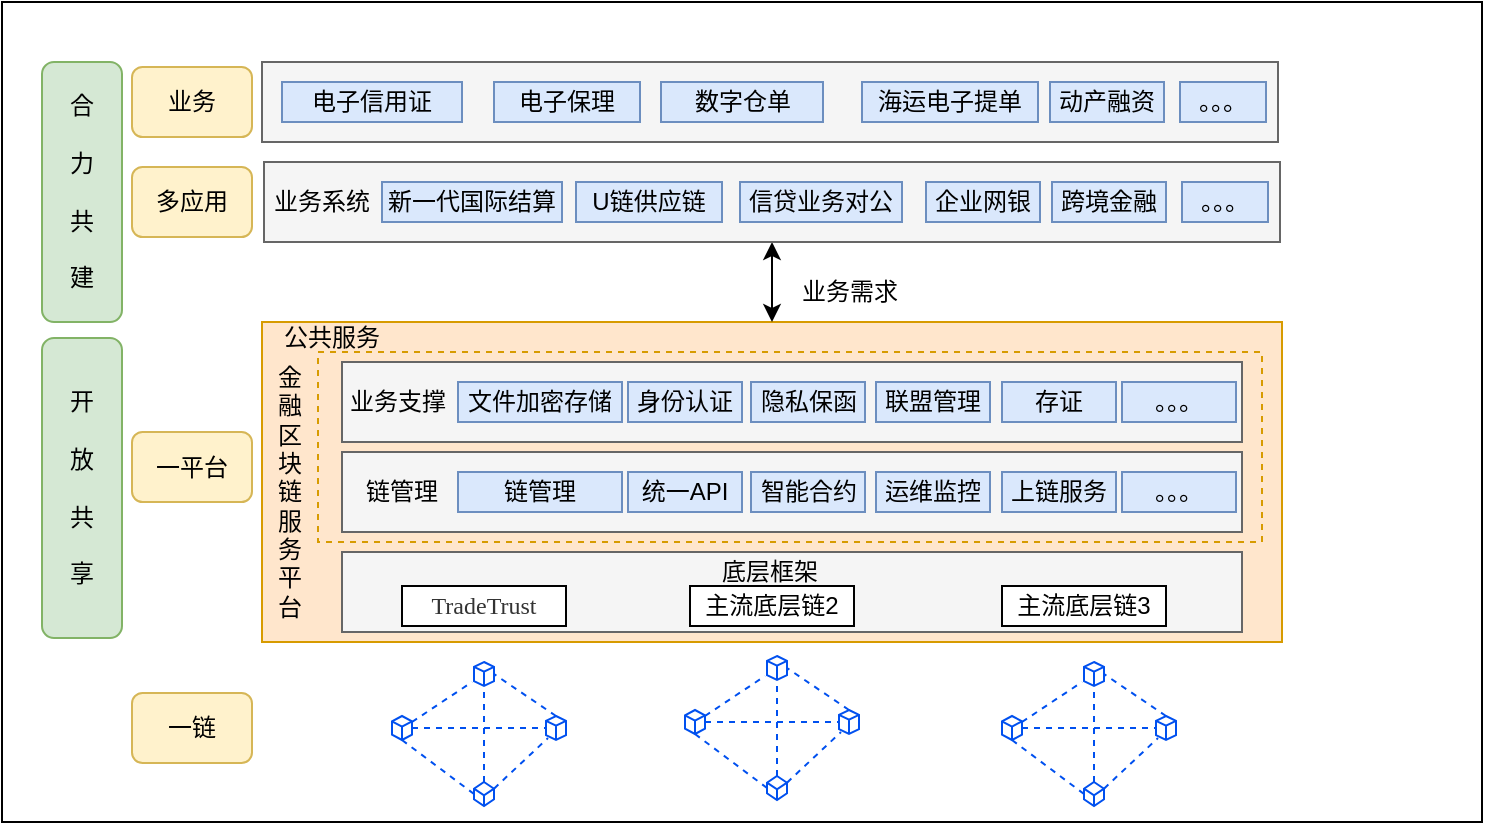 <mxfile version="24.7.6">
  <diagram name="第 1 页" id="HVEd149PK0xNTbG2jpzg">
    <mxGraphModel dx="954" dy="496" grid="1" gridSize="10" guides="1" tooltips="1" connect="1" arrows="1" fold="1" page="1" pageScale="1" pageWidth="827" pageHeight="1169" math="0" shadow="0">
      <root>
        <mxCell id="0" />
        <mxCell id="1" parent="0" />
        <mxCell id="_ynqaItv0I7GKupnkFLt-1" value="" style="rounded=0;whiteSpace=wrap;html=1;" parent="1" vertex="1">
          <mxGeometry x="30" y="110" width="740" height="410" as="geometry" />
        </mxCell>
        <mxCell id="_ynqaItv0I7GKupnkFLt-2" value="开&lt;div&gt;&lt;br&gt;&lt;/div&gt;&lt;div&gt;放&lt;div&gt;&lt;br&gt;&lt;/div&gt;&lt;div&gt;共&lt;/div&gt;&lt;div&gt;&lt;br&gt;&lt;/div&gt;&lt;div&gt;享&lt;/div&gt;&lt;/div&gt;" style="rounded=1;whiteSpace=wrap;html=1;fillColor=#d5e8d4;strokeColor=#82b366;" parent="1" vertex="1">
          <mxGeometry x="50" y="278" width="40" height="150" as="geometry" />
        </mxCell>
        <mxCell id="_ynqaItv0I7GKupnkFLt-3" value="合&lt;div&gt;&lt;br&gt;&lt;/div&gt;&lt;div&gt;力&lt;div&gt;&lt;br&gt;&lt;/div&gt;&lt;div&gt;共&lt;/div&gt;&lt;div&gt;&lt;br&gt;&lt;/div&gt;&lt;div&gt;建&lt;/div&gt;&lt;/div&gt;" style="rounded=1;whiteSpace=wrap;html=1;fillColor=#d5e8d4;strokeColor=#82b366;" parent="1" vertex="1">
          <mxGeometry x="50" y="140" width="40" height="130" as="geometry" />
        </mxCell>
        <mxCell id="_ynqaItv0I7GKupnkFLt-4" value="" style="rounded=0;whiteSpace=wrap;html=1;fillColor=#ffe6cc;strokeColor=#d79b00;" parent="1" vertex="1">
          <mxGeometry x="160" y="270" width="510" height="160" as="geometry" />
        </mxCell>
        <mxCell id="_ynqaItv0I7GKupnkFLt-5" value="一平台" style="rounded=1;whiteSpace=wrap;html=1;fillColor=#fff2cc;strokeColor=#d6b656;" parent="1" vertex="1">
          <mxGeometry x="95" y="325" width="60" height="35" as="geometry" />
        </mxCell>
        <mxCell id="_ynqaItv0I7GKupnkFLt-6" value="金&lt;div&gt;融&lt;/div&gt;&lt;div&gt;区&lt;/div&gt;&lt;div&gt;块&lt;/div&gt;&lt;div&gt;链&lt;/div&gt;&lt;div&gt;服&lt;/div&gt;&lt;div&gt;务&lt;/div&gt;&lt;div&gt;平&lt;/div&gt;&lt;div&gt;台&lt;/div&gt;" style="text;html=1;align=center;verticalAlign=middle;whiteSpace=wrap;rounded=0;" parent="1" vertex="1">
          <mxGeometry x="160" y="285" width="28" height="140" as="geometry" />
        </mxCell>
        <mxCell id="_ynqaItv0I7GKupnkFLt-7" value="" style="rounded=0;whiteSpace=wrap;html=1;dashed=1;fillColor=#ffe6cc;strokeColor=#d79b00;" parent="1" vertex="1">
          <mxGeometry x="188" y="285" width="472" height="95" as="geometry" />
        </mxCell>
        <mxCell id="_ynqaItv0I7GKupnkFLt-8" value="" style="rounded=0;whiteSpace=wrap;html=1;fillColor=#f5f5f5;fontColor=#333333;strokeColor=#666666;" parent="1" vertex="1">
          <mxGeometry x="200" y="290" width="450" height="40" as="geometry" />
        </mxCell>
        <mxCell id="_ynqaItv0I7GKupnkFLt-9" value="" style="rounded=0;whiteSpace=wrap;html=1;fillColor=#f5f5f5;fontColor=#333333;strokeColor=#666666;" parent="1" vertex="1">
          <mxGeometry x="200" y="335" width="450" height="40" as="geometry" />
        </mxCell>
        <mxCell id="_ynqaItv0I7GKupnkFLt-10" value="文件加密存储" style="rounded=0;whiteSpace=wrap;html=1;fillColor=#dae8fc;strokeColor=#6c8ebf;" parent="1" vertex="1">
          <mxGeometry x="258" y="300" width="82" height="20" as="geometry" />
        </mxCell>
        <mxCell id="_ynqaItv0I7GKupnkFLt-11" value="业务支撑" style="text;html=1;align=center;verticalAlign=middle;whiteSpace=wrap;rounded=0;" parent="1" vertex="1">
          <mxGeometry x="198" y="295" width="60" height="30" as="geometry" />
        </mxCell>
        <mxCell id="-gDNM5G--wo878solXUZ-1" value="身份认证" style="rounded=0;whiteSpace=wrap;html=1;fillColor=#dae8fc;strokeColor=#6c8ebf;" vertex="1" parent="1">
          <mxGeometry x="343" y="300" width="57" height="20" as="geometry" />
        </mxCell>
        <mxCell id="-gDNM5G--wo878solXUZ-2" value="隐私保函" style="rounded=0;whiteSpace=wrap;html=1;fillColor=#dae8fc;strokeColor=#6c8ebf;" vertex="1" parent="1">
          <mxGeometry x="404.5" y="300" width="57" height="20" as="geometry" />
        </mxCell>
        <mxCell id="-gDNM5G--wo878solXUZ-3" value="联盟管理" style="rounded=0;whiteSpace=wrap;html=1;fillColor=#dae8fc;strokeColor=#6c8ebf;" vertex="1" parent="1">
          <mxGeometry x="467" y="300" width="57" height="20" as="geometry" />
        </mxCell>
        <mxCell id="-gDNM5G--wo878solXUZ-4" value="存证" style="rounded=0;whiteSpace=wrap;html=1;fillColor=#dae8fc;strokeColor=#6c8ebf;" vertex="1" parent="1">
          <mxGeometry x="530" y="300" width="57" height="20" as="geometry" />
        </mxCell>
        <mxCell id="-gDNM5G--wo878solXUZ-5" value="。。。" style="rounded=0;whiteSpace=wrap;html=1;fillColor=#dae8fc;strokeColor=#6c8ebf;" vertex="1" parent="1">
          <mxGeometry x="590" y="300" width="57" height="20" as="geometry" />
        </mxCell>
        <mxCell id="-gDNM5G--wo878solXUZ-8" value="链管理" style="rounded=0;whiteSpace=wrap;html=1;fillColor=#dae8fc;strokeColor=#6c8ebf;" vertex="1" parent="1">
          <mxGeometry x="258" y="345" width="82" height="20" as="geometry" />
        </mxCell>
        <mxCell id="-gDNM5G--wo878solXUZ-9" value="统一API" style="rounded=0;whiteSpace=wrap;html=1;fillColor=#dae8fc;strokeColor=#6c8ebf;" vertex="1" parent="1">
          <mxGeometry x="343" y="345" width="57" height="20" as="geometry" />
        </mxCell>
        <mxCell id="-gDNM5G--wo878solXUZ-10" value="智能合约" style="rounded=0;whiteSpace=wrap;html=1;fillColor=#dae8fc;strokeColor=#6c8ebf;" vertex="1" parent="1">
          <mxGeometry x="404.5" y="345" width="57" height="20" as="geometry" />
        </mxCell>
        <mxCell id="-gDNM5G--wo878solXUZ-11" value="运维监控" style="rounded=0;whiteSpace=wrap;html=1;fillColor=#dae8fc;strokeColor=#6c8ebf;" vertex="1" parent="1">
          <mxGeometry x="467" y="345" width="57" height="20" as="geometry" />
        </mxCell>
        <mxCell id="-gDNM5G--wo878solXUZ-12" value="上链服务" style="rounded=0;whiteSpace=wrap;html=1;fillColor=#dae8fc;strokeColor=#6c8ebf;" vertex="1" parent="1">
          <mxGeometry x="530" y="345" width="57" height="20" as="geometry" />
        </mxCell>
        <mxCell id="-gDNM5G--wo878solXUZ-13" value="。。。" style="rounded=0;whiteSpace=wrap;html=1;fillColor=#dae8fc;strokeColor=#6c8ebf;" vertex="1" parent="1">
          <mxGeometry x="590" y="345" width="57" height="20" as="geometry" />
        </mxCell>
        <mxCell id="-gDNM5G--wo878solXUZ-14" value="链管理" style="text;html=1;align=center;verticalAlign=middle;whiteSpace=wrap;rounded=0;" vertex="1" parent="1">
          <mxGeometry x="200" y="340" width="60" height="30" as="geometry" />
        </mxCell>
        <mxCell id="-gDNM5G--wo878solXUZ-15" value="" style="rounded=0;whiteSpace=wrap;html=1;fillColor=#f5f5f5;fontColor=#333333;strokeColor=#666666;" vertex="1" parent="1">
          <mxGeometry x="200" y="385" width="450" height="40" as="geometry" />
        </mxCell>
        <mxCell id="-gDNM5G--wo878solXUZ-16" value="底层框架" style="text;html=1;align=center;verticalAlign=middle;whiteSpace=wrap;rounded=0;" vertex="1" parent="1">
          <mxGeometry x="384" y="380" width="60" height="30" as="geometry" />
        </mxCell>
        <mxCell id="-gDNM5G--wo878solXUZ-17" value="&lt;span style=&quot;color: rgb(51, 51, 51); font-family: 宋体; text-align: justify; text-indent: 32px;&quot;&gt;&lt;font style=&quot;font-size: 12px;&quot;&gt;TradeTrust&lt;/font&gt;&lt;/span&gt;" style="rounded=0;whiteSpace=wrap;html=1;" vertex="1" parent="1">
          <mxGeometry x="230" y="402" width="82" height="20" as="geometry" />
        </mxCell>
        <mxCell id="-gDNM5G--wo878solXUZ-18" value="主流底层链2" style="rounded=0;whiteSpace=wrap;html=1;" vertex="1" parent="1">
          <mxGeometry x="374" y="402" width="82" height="20" as="geometry" />
        </mxCell>
        <mxCell id="-gDNM5G--wo878solXUZ-19" value="主流底层链3" style="rounded=0;whiteSpace=wrap;html=1;" vertex="1" parent="1">
          <mxGeometry x="530" y="402" width="82" height="20" as="geometry" />
        </mxCell>
        <mxCell id="-gDNM5G--wo878solXUZ-20" value="" style="html=1;shape=mxgraph.basic.isocube;isoAngle=15;strokeColor=#0050EF;" vertex="1" parent="1">
          <mxGeometry x="266" y="440" width="10" height="12" as="geometry" />
        </mxCell>
        <mxCell id="-gDNM5G--wo878solXUZ-21" value="" style="endArrow=none;html=1;rounded=0;dashed=1;strokeColor=#0050EF;" edge="1" parent="1">
          <mxGeometry width="50" height="50" relative="1" as="geometry">
            <mxPoint x="235" y="470" as="sourcePoint" />
            <mxPoint x="265" y="450" as="targetPoint" />
          </mxGeometry>
        </mxCell>
        <mxCell id="-gDNM5G--wo878solXUZ-22" value="" style="html=1;shape=mxgraph.basic.isocube;isoAngle=16.5;strokeColor=#0050EF;" vertex="1" parent="1">
          <mxGeometry x="225" y="467" width="10" height="12" as="geometry" />
        </mxCell>
        <mxCell id="-gDNM5G--wo878solXUZ-23" value="" style="html=1;shape=mxgraph.basic.isocube;isoAngle=20.5;strokeColor=#0050EF;" vertex="1" parent="1">
          <mxGeometry x="266" y="500" width="10" height="12" as="geometry" />
        </mxCell>
        <mxCell id="-gDNM5G--wo878solXUZ-24" value="" style="html=1;shape=mxgraph.basic.isocube;isoAngle=15;strokeColor=#0050EF;" vertex="1" parent="1">
          <mxGeometry x="302" y="467" width="10" height="12" as="geometry" />
        </mxCell>
        <mxCell id="-gDNM5G--wo878solXUZ-26" value="" style="endArrow=none;html=1;rounded=0;entryX=1;entryY=0.5;entryDx=0;entryDy=0;entryPerimeter=0;exitX=0.5;exitY=0;exitDx=0;exitDy=0;exitPerimeter=0;dashed=1;strokeColor=#0050EF;" edge="1" parent="1" source="-gDNM5G--wo878solXUZ-24" target="-gDNM5G--wo878solXUZ-20">
          <mxGeometry width="50" height="50" relative="1" as="geometry">
            <mxPoint x="245" y="480" as="sourcePoint" />
            <mxPoint x="275" y="460" as="targetPoint" />
          </mxGeometry>
        </mxCell>
        <mxCell id="-gDNM5G--wo878solXUZ-27" value="" style="endArrow=none;html=1;rounded=0;exitX=0.5;exitY=1;exitDx=0;exitDy=0;exitPerimeter=0;entryX=0;entryY=0.5;entryDx=0;entryDy=0;entryPerimeter=0;dashed=1;strokeColor=#0050EF;" edge="1" parent="1" source="-gDNM5G--wo878solXUZ-22" target="-gDNM5G--wo878solXUZ-23">
          <mxGeometry width="50" height="50" relative="1" as="geometry">
            <mxPoint x="255" y="490" as="sourcePoint" />
            <mxPoint x="285" y="470" as="targetPoint" />
          </mxGeometry>
        </mxCell>
        <mxCell id="-gDNM5G--wo878solXUZ-28" value="" style="endArrow=none;html=1;rounded=0;exitX=0;exitY=0;exitDx=10;exitDy=3.336;exitPerimeter=0;dashed=1;strokeColor=#0050EF;" edge="1" parent="1" source="-gDNM5G--wo878solXUZ-23">
          <mxGeometry width="50" height="50" relative="1" as="geometry">
            <mxPoint x="280" y="500" as="sourcePoint" />
            <mxPoint x="303" y="478" as="targetPoint" />
          </mxGeometry>
        </mxCell>
        <mxCell id="-gDNM5G--wo878solXUZ-29" value="" style="endArrow=none;html=1;rounded=0;exitX=0.5;exitY=0;exitDx=0;exitDy=0;exitPerimeter=0;entryX=0.5;entryY=1;entryDx=0;entryDy=0;entryPerimeter=0;dashed=1;strokeColor=#0050EF;" edge="1" parent="1" source="-gDNM5G--wo878solXUZ-23" target="-gDNM5G--wo878solXUZ-20">
          <mxGeometry width="50" height="50" relative="1" as="geometry">
            <mxPoint x="240" y="489" as="sourcePoint" />
            <mxPoint x="276" y="516" as="targetPoint" />
          </mxGeometry>
        </mxCell>
        <mxCell id="-gDNM5G--wo878solXUZ-30" value="" style="endArrow=none;html=1;rounded=0;exitX=1;exitY=0.5;exitDx=0;exitDy=0;exitPerimeter=0;entryX=0;entryY=0.5;entryDx=0;entryDy=0;entryPerimeter=0;dashed=1;strokeColor=#0050EF;" edge="1" parent="1" source="-gDNM5G--wo878solXUZ-22" target="-gDNM5G--wo878solXUZ-24">
          <mxGeometry width="50" height="50" relative="1" as="geometry">
            <mxPoint x="250" y="499" as="sourcePoint" />
            <mxPoint x="286" y="526" as="targetPoint" />
          </mxGeometry>
        </mxCell>
        <mxCell id="-gDNM5G--wo878solXUZ-61" value="" style="html=1;shape=mxgraph.basic.isocube;isoAngle=15;strokeColor=#0050EF;" vertex="1" parent="1">
          <mxGeometry x="412.5" y="437" width="10" height="12" as="geometry" />
        </mxCell>
        <mxCell id="-gDNM5G--wo878solXUZ-62" value="" style="endArrow=none;html=1;rounded=0;dashed=1;strokeColor=#0050EF;" edge="1" parent="1">
          <mxGeometry width="50" height="50" relative="1" as="geometry">
            <mxPoint x="381.5" y="467" as="sourcePoint" />
            <mxPoint x="411.5" y="447" as="targetPoint" />
          </mxGeometry>
        </mxCell>
        <mxCell id="-gDNM5G--wo878solXUZ-63" value="" style="html=1;shape=mxgraph.basic.isocube;isoAngle=16.5;strokeColor=#0050EF;" vertex="1" parent="1">
          <mxGeometry x="371.5" y="464" width="10" height="12" as="geometry" />
        </mxCell>
        <mxCell id="-gDNM5G--wo878solXUZ-64" value="" style="html=1;shape=mxgraph.basic.isocube;isoAngle=20.5;strokeColor=#0050EF;" vertex="1" parent="1">
          <mxGeometry x="412.5" y="497" width="10" height="12" as="geometry" />
        </mxCell>
        <mxCell id="-gDNM5G--wo878solXUZ-65" value="" style="html=1;shape=mxgraph.basic.isocube;isoAngle=15;strokeColor=#0050EF;" vertex="1" parent="1">
          <mxGeometry x="448.5" y="464" width="10" height="12" as="geometry" />
        </mxCell>
        <mxCell id="-gDNM5G--wo878solXUZ-66" value="" style="endArrow=none;html=1;rounded=0;entryX=1;entryY=0.5;entryDx=0;entryDy=0;entryPerimeter=0;exitX=0.5;exitY=0;exitDx=0;exitDy=0;exitPerimeter=0;dashed=1;strokeColor=#0050EF;" edge="1" parent="1" source="-gDNM5G--wo878solXUZ-65" target="-gDNM5G--wo878solXUZ-61">
          <mxGeometry width="50" height="50" relative="1" as="geometry">
            <mxPoint x="391.5" y="477" as="sourcePoint" />
            <mxPoint x="421.5" y="457" as="targetPoint" />
          </mxGeometry>
        </mxCell>
        <mxCell id="-gDNM5G--wo878solXUZ-67" value="" style="endArrow=none;html=1;rounded=0;exitX=0.5;exitY=1;exitDx=0;exitDy=0;exitPerimeter=0;entryX=0;entryY=0.5;entryDx=0;entryDy=0;entryPerimeter=0;dashed=1;strokeColor=#0050EF;" edge="1" parent="1" source="-gDNM5G--wo878solXUZ-63" target="-gDNM5G--wo878solXUZ-64">
          <mxGeometry width="50" height="50" relative="1" as="geometry">
            <mxPoint x="401.5" y="487" as="sourcePoint" />
            <mxPoint x="431.5" y="467" as="targetPoint" />
          </mxGeometry>
        </mxCell>
        <mxCell id="-gDNM5G--wo878solXUZ-68" value="" style="endArrow=none;html=1;rounded=0;exitX=0;exitY=0;exitDx=10;exitDy=3.336;exitPerimeter=0;dashed=1;strokeColor=#0050EF;" edge="1" parent="1" source="-gDNM5G--wo878solXUZ-64">
          <mxGeometry width="50" height="50" relative="1" as="geometry">
            <mxPoint x="426.5" y="497" as="sourcePoint" />
            <mxPoint x="449.5" y="475" as="targetPoint" />
          </mxGeometry>
        </mxCell>
        <mxCell id="-gDNM5G--wo878solXUZ-69" value="" style="endArrow=none;html=1;rounded=0;exitX=0.5;exitY=0;exitDx=0;exitDy=0;exitPerimeter=0;entryX=0.5;entryY=1;entryDx=0;entryDy=0;entryPerimeter=0;dashed=1;strokeColor=#0050EF;" edge="1" parent="1" source="-gDNM5G--wo878solXUZ-64" target="-gDNM5G--wo878solXUZ-61">
          <mxGeometry width="50" height="50" relative="1" as="geometry">
            <mxPoint x="386.5" y="486" as="sourcePoint" />
            <mxPoint x="422.5" y="513" as="targetPoint" />
          </mxGeometry>
        </mxCell>
        <mxCell id="-gDNM5G--wo878solXUZ-70" value="" style="endArrow=none;html=1;rounded=0;exitX=1;exitY=0.5;exitDx=0;exitDy=0;exitPerimeter=0;entryX=0;entryY=0.5;entryDx=0;entryDy=0;entryPerimeter=0;dashed=1;strokeColor=#0050EF;" edge="1" parent="1" source="-gDNM5G--wo878solXUZ-63" target="-gDNM5G--wo878solXUZ-65">
          <mxGeometry width="50" height="50" relative="1" as="geometry">
            <mxPoint x="396.5" y="496" as="sourcePoint" />
            <mxPoint x="432.5" y="523" as="targetPoint" />
          </mxGeometry>
        </mxCell>
        <mxCell id="-gDNM5G--wo878solXUZ-71" value="" style="html=1;shape=mxgraph.basic.isocube;isoAngle=15;strokeColor=#0050EF;" vertex="1" parent="1">
          <mxGeometry x="571" y="440" width="10" height="12" as="geometry" />
        </mxCell>
        <mxCell id="-gDNM5G--wo878solXUZ-72" value="" style="endArrow=none;html=1;rounded=0;dashed=1;strokeColor=#0050EF;" edge="1" parent="1">
          <mxGeometry width="50" height="50" relative="1" as="geometry">
            <mxPoint x="540" y="470" as="sourcePoint" />
            <mxPoint x="570" y="450" as="targetPoint" />
          </mxGeometry>
        </mxCell>
        <mxCell id="-gDNM5G--wo878solXUZ-73" value="" style="html=1;shape=mxgraph.basic.isocube;isoAngle=16.5;strokeColor=#0050EF;" vertex="1" parent="1">
          <mxGeometry x="530" y="467" width="10" height="12" as="geometry" />
        </mxCell>
        <mxCell id="-gDNM5G--wo878solXUZ-74" value="" style="html=1;shape=mxgraph.basic.isocube;isoAngle=20.5;strokeColor=#0050EF;" vertex="1" parent="1">
          <mxGeometry x="571" y="500" width="10" height="12" as="geometry" />
        </mxCell>
        <mxCell id="-gDNM5G--wo878solXUZ-75" value="" style="html=1;shape=mxgraph.basic.isocube;isoAngle=15;strokeColor=#0050EF;" vertex="1" parent="1">
          <mxGeometry x="607" y="467" width="10" height="12" as="geometry" />
        </mxCell>
        <mxCell id="-gDNM5G--wo878solXUZ-76" value="" style="endArrow=none;html=1;rounded=0;entryX=1;entryY=0.5;entryDx=0;entryDy=0;entryPerimeter=0;exitX=0.5;exitY=0;exitDx=0;exitDy=0;exitPerimeter=0;dashed=1;strokeColor=#0050EF;" edge="1" parent="1" source="-gDNM5G--wo878solXUZ-75" target="-gDNM5G--wo878solXUZ-71">
          <mxGeometry width="50" height="50" relative="1" as="geometry">
            <mxPoint x="550" y="480" as="sourcePoint" />
            <mxPoint x="580" y="460" as="targetPoint" />
          </mxGeometry>
        </mxCell>
        <mxCell id="-gDNM5G--wo878solXUZ-77" value="" style="endArrow=none;html=1;rounded=0;exitX=0.5;exitY=1;exitDx=0;exitDy=0;exitPerimeter=0;entryX=0;entryY=0.5;entryDx=0;entryDy=0;entryPerimeter=0;dashed=1;strokeColor=#0050EF;" edge="1" parent="1" source="-gDNM5G--wo878solXUZ-73" target="-gDNM5G--wo878solXUZ-74">
          <mxGeometry width="50" height="50" relative="1" as="geometry">
            <mxPoint x="560" y="490" as="sourcePoint" />
            <mxPoint x="590" y="470" as="targetPoint" />
          </mxGeometry>
        </mxCell>
        <mxCell id="-gDNM5G--wo878solXUZ-78" value="" style="endArrow=none;html=1;rounded=0;exitX=0;exitY=0;exitDx=10;exitDy=3.336;exitPerimeter=0;dashed=1;strokeColor=#0050EF;" edge="1" parent="1" source="-gDNM5G--wo878solXUZ-74">
          <mxGeometry width="50" height="50" relative="1" as="geometry">
            <mxPoint x="585" y="500" as="sourcePoint" />
            <mxPoint x="608" y="478" as="targetPoint" />
          </mxGeometry>
        </mxCell>
        <mxCell id="-gDNM5G--wo878solXUZ-79" value="" style="endArrow=none;html=1;rounded=0;exitX=0.5;exitY=0;exitDx=0;exitDy=0;exitPerimeter=0;entryX=0.5;entryY=1;entryDx=0;entryDy=0;entryPerimeter=0;dashed=1;strokeColor=#0050EF;" edge="1" parent="1" source="-gDNM5G--wo878solXUZ-74" target="-gDNM5G--wo878solXUZ-71">
          <mxGeometry width="50" height="50" relative="1" as="geometry">
            <mxPoint x="545" y="489" as="sourcePoint" />
            <mxPoint x="581" y="516" as="targetPoint" />
          </mxGeometry>
        </mxCell>
        <mxCell id="-gDNM5G--wo878solXUZ-80" value="" style="endArrow=none;html=1;rounded=0;exitX=1;exitY=0.5;exitDx=0;exitDy=0;exitPerimeter=0;entryX=0;entryY=0.5;entryDx=0;entryDy=0;entryPerimeter=0;dashed=1;strokeColor=#0050EF;" edge="1" parent="1" source="-gDNM5G--wo878solXUZ-73" target="-gDNM5G--wo878solXUZ-75">
          <mxGeometry width="50" height="50" relative="1" as="geometry">
            <mxPoint x="555" y="499" as="sourcePoint" />
            <mxPoint x="591" y="526" as="targetPoint" />
          </mxGeometry>
        </mxCell>
        <mxCell id="-gDNM5G--wo878solXUZ-81" value="公共服务" style="text;html=1;align=center;verticalAlign=middle;whiteSpace=wrap;rounded=0;" vertex="1" parent="1">
          <mxGeometry x="165" y="263" width="60" height="30" as="geometry" />
        </mxCell>
        <mxCell id="-gDNM5G--wo878solXUZ-85" value="" style="endArrow=classic;startArrow=classic;html=1;rounded=0;exitX=0.5;exitY=0;exitDx=0;exitDy=0;entryX=0.5;entryY=1;entryDx=0;entryDy=0;" edge="1" parent="1" source="_ynqaItv0I7GKupnkFLt-4" target="-gDNM5G--wo878solXUZ-88">
          <mxGeometry width="50" height="50" relative="1" as="geometry">
            <mxPoint x="350" y="287" as="sourcePoint" />
            <mxPoint x="414" y="236" as="targetPoint" />
          </mxGeometry>
        </mxCell>
        <mxCell id="-gDNM5G--wo878solXUZ-86" value="业务需求" style="text;html=1;align=center;verticalAlign=middle;whiteSpace=wrap;rounded=0;" vertex="1" parent="1">
          <mxGeometry x="423.5" y="240" width="60" height="30" as="geometry" />
        </mxCell>
        <mxCell id="-gDNM5G--wo878solXUZ-88" value="" style="rounded=0;whiteSpace=wrap;html=1;fillColor=#f5f5f5;fontColor=#333333;strokeColor=#666666;" vertex="1" parent="1">
          <mxGeometry x="161" y="190" width="508" height="40" as="geometry" />
        </mxCell>
        <mxCell id="-gDNM5G--wo878solXUZ-89" value="新一代国际结算" style="rounded=0;whiteSpace=wrap;html=1;fillColor=#dae8fc;strokeColor=#6c8ebf;" vertex="1" parent="1">
          <mxGeometry x="220" y="200" width="90" height="20" as="geometry" />
        </mxCell>
        <mxCell id="-gDNM5G--wo878solXUZ-90" value="业务系统" style="text;html=1;align=center;verticalAlign=middle;whiteSpace=wrap;rounded=0;" vertex="1" parent="1">
          <mxGeometry x="160" y="195" width="60" height="30" as="geometry" />
        </mxCell>
        <mxCell id="-gDNM5G--wo878solXUZ-92" value="U链供应链" style="rounded=0;whiteSpace=wrap;html=1;fillColor=#dae8fc;strokeColor=#6c8ebf;" vertex="1" parent="1">
          <mxGeometry x="317" y="200" width="73" height="20" as="geometry" />
        </mxCell>
        <mxCell id="-gDNM5G--wo878solXUZ-93" value="信贷业务对公" style="rounded=0;whiteSpace=wrap;html=1;fillColor=#dae8fc;strokeColor=#6c8ebf;" vertex="1" parent="1">
          <mxGeometry x="399" y="200" width="81" height="20" as="geometry" />
        </mxCell>
        <mxCell id="-gDNM5G--wo878solXUZ-94" value="企业网银" style="rounded=0;whiteSpace=wrap;html=1;fillColor=#dae8fc;strokeColor=#6c8ebf;" vertex="1" parent="1">
          <mxGeometry x="492" y="200" width="57" height="20" as="geometry" />
        </mxCell>
        <mxCell id="-gDNM5G--wo878solXUZ-95" value="。。。" style="rounded=0;whiteSpace=wrap;html=1;fillColor=#dae8fc;strokeColor=#6c8ebf;" vertex="1" parent="1">
          <mxGeometry x="620" y="200" width="43" height="20" as="geometry" />
        </mxCell>
        <mxCell id="-gDNM5G--wo878solXUZ-96" value="跨境金融" style="rounded=0;whiteSpace=wrap;html=1;fillColor=#dae8fc;strokeColor=#6c8ebf;" vertex="1" parent="1">
          <mxGeometry x="555" y="200" width="57" height="20" as="geometry" />
        </mxCell>
        <mxCell id="-gDNM5G--wo878solXUZ-97" value="" style="rounded=0;whiteSpace=wrap;html=1;fillColor=#f5f5f5;fontColor=#333333;strokeColor=#666666;" vertex="1" parent="1">
          <mxGeometry x="160" y="140" width="508" height="40" as="geometry" />
        </mxCell>
        <mxCell id="-gDNM5G--wo878solXUZ-98" value="电子信用证" style="rounded=0;whiteSpace=wrap;html=1;fillColor=#dae8fc;strokeColor=#6c8ebf;" vertex="1" parent="1">
          <mxGeometry x="170" y="150" width="90" height="20" as="geometry" />
        </mxCell>
        <mxCell id="-gDNM5G--wo878solXUZ-100" value="电子保理" style="rounded=0;whiteSpace=wrap;html=1;fillColor=#dae8fc;strokeColor=#6c8ebf;" vertex="1" parent="1">
          <mxGeometry x="276" y="150" width="73" height="20" as="geometry" />
        </mxCell>
        <mxCell id="-gDNM5G--wo878solXUZ-101" value="数字仓单" style="rounded=0;whiteSpace=wrap;html=1;fillColor=#dae8fc;strokeColor=#6c8ebf;" vertex="1" parent="1">
          <mxGeometry x="359.5" y="150" width="81" height="20" as="geometry" />
        </mxCell>
        <mxCell id="-gDNM5G--wo878solXUZ-102" value="海运电子提单" style="rounded=0;whiteSpace=wrap;html=1;fillColor=#dae8fc;strokeColor=#6c8ebf;" vertex="1" parent="1">
          <mxGeometry x="460" y="150" width="88" height="20" as="geometry" />
        </mxCell>
        <mxCell id="-gDNM5G--wo878solXUZ-103" value="。。。" style="rounded=0;whiteSpace=wrap;html=1;fillColor=#dae8fc;strokeColor=#6c8ebf;" vertex="1" parent="1">
          <mxGeometry x="619" y="150" width="43" height="20" as="geometry" />
        </mxCell>
        <mxCell id="-gDNM5G--wo878solXUZ-104" value="动产融资" style="rounded=0;whiteSpace=wrap;html=1;fillColor=#dae8fc;strokeColor=#6c8ebf;" vertex="1" parent="1">
          <mxGeometry x="554" y="150" width="57" height="20" as="geometry" />
        </mxCell>
        <mxCell id="-gDNM5G--wo878solXUZ-105" value="一链" style="rounded=1;whiteSpace=wrap;html=1;fillColor=#fff2cc;strokeColor=#d6b656;" vertex="1" parent="1">
          <mxGeometry x="95" y="455.5" width="60" height="35" as="geometry" />
        </mxCell>
        <mxCell id="-gDNM5G--wo878solXUZ-106" value="多应用" style="rounded=1;whiteSpace=wrap;html=1;fillColor=#fff2cc;strokeColor=#d6b656;" vertex="1" parent="1">
          <mxGeometry x="95" y="192.5" width="60" height="35" as="geometry" />
        </mxCell>
        <mxCell id="-gDNM5G--wo878solXUZ-108" value="业务" style="rounded=1;whiteSpace=wrap;html=1;fillColor=#fff2cc;strokeColor=#d6b656;" vertex="1" parent="1">
          <mxGeometry x="95" y="142.5" width="60" height="35" as="geometry" />
        </mxCell>
      </root>
    </mxGraphModel>
  </diagram>
</mxfile>
